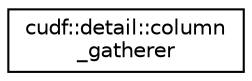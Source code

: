 digraph "Graphical Class Hierarchy"
{
 // LATEX_PDF_SIZE
  edge [fontname="Helvetica",fontsize="10",labelfontname="Helvetica",labelfontsize="10"];
  node [fontname="Helvetica",fontsize="10",shape=record];
  rankdir="LR";
  Node0 [label="cudf::detail::column\l_gatherer",height=0.2,width=0.4,color="black", fillcolor="white", style="filled",URL="$structcudf_1_1detail_1_1column__gatherer.html",tooltip="Function object for gathering a type-erased gdf_column. To be used with the cudf::type_dispatcher."];
}
